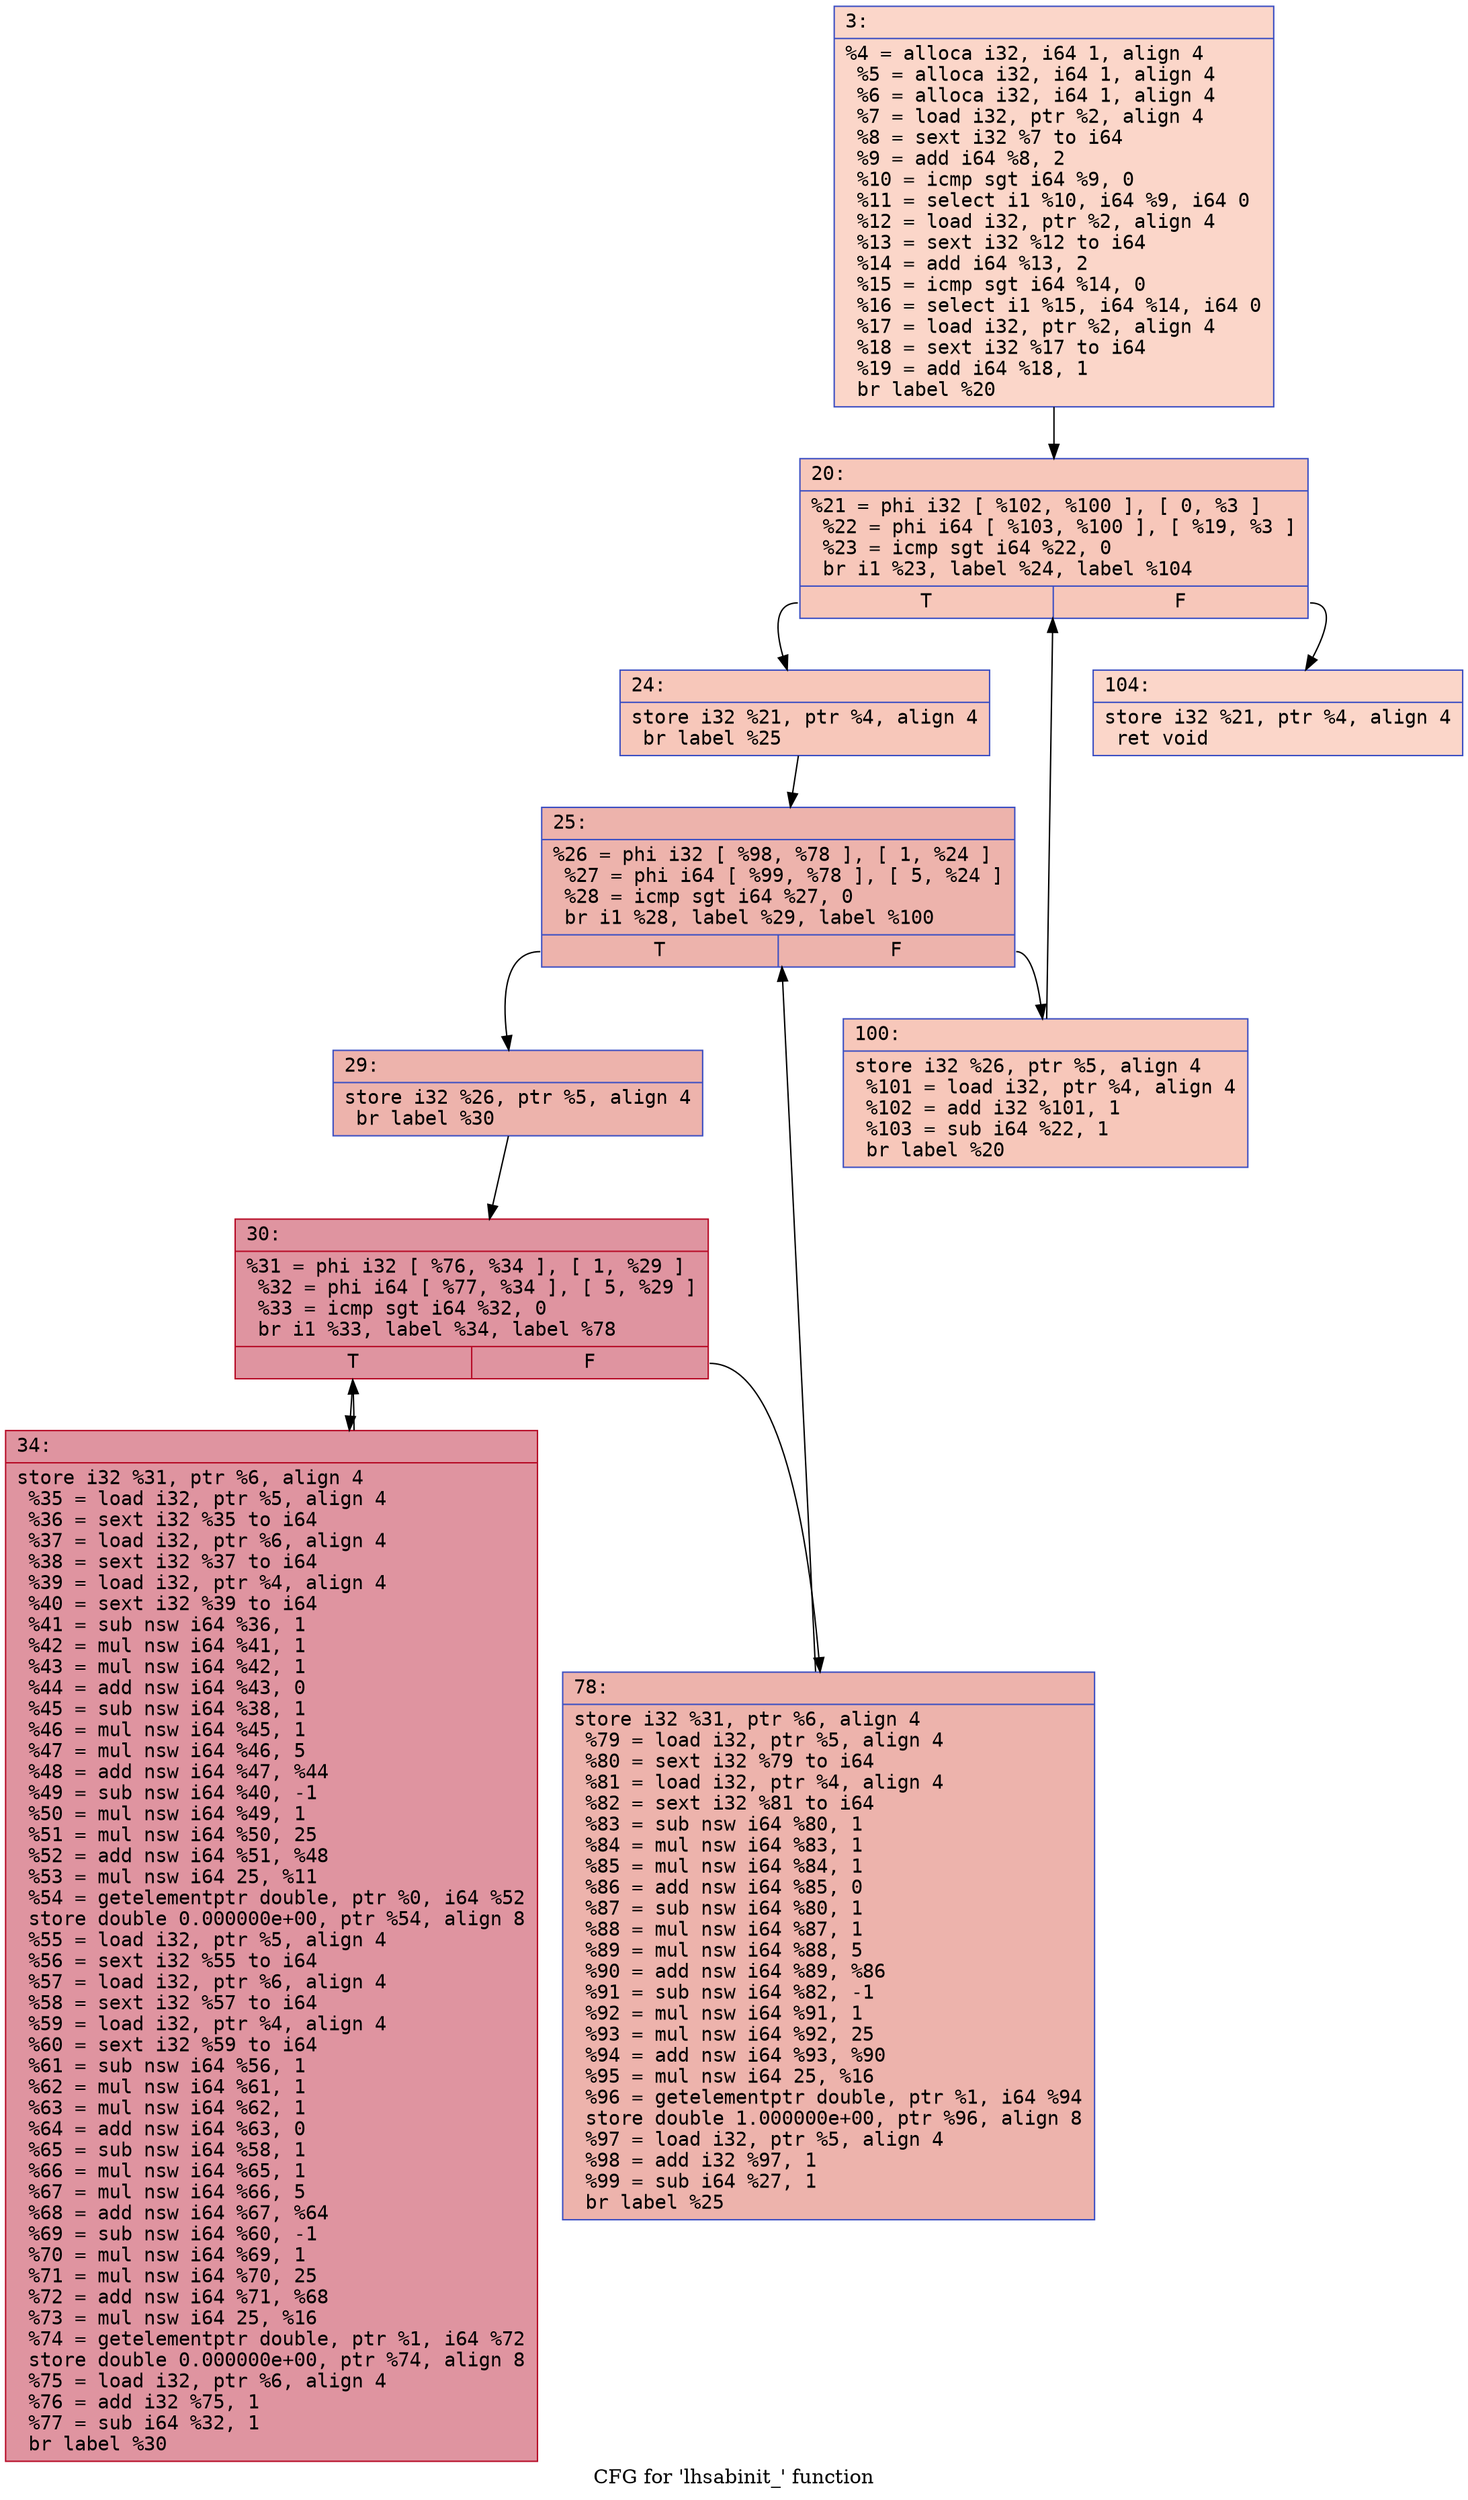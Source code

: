 digraph "CFG for 'lhsabinit_' function" {
	label="CFG for 'lhsabinit_' function";

	Node0x5577e7476180 [shape=record,color="#3d50c3ff", style=filled, fillcolor="#f6a38570" fontname="Courier",label="{3:\l|  %4 = alloca i32, i64 1, align 4\l  %5 = alloca i32, i64 1, align 4\l  %6 = alloca i32, i64 1, align 4\l  %7 = load i32, ptr %2, align 4\l  %8 = sext i32 %7 to i64\l  %9 = add i64 %8, 2\l  %10 = icmp sgt i64 %9, 0\l  %11 = select i1 %10, i64 %9, i64 0\l  %12 = load i32, ptr %2, align 4\l  %13 = sext i32 %12 to i64\l  %14 = add i64 %13, 2\l  %15 = icmp sgt i64 %14, 0\l  %16 = select i1 %15, i64 %14, i64 0\l  %17 = load i32, ptr %2, align 4\l  %18 = sext i32 %17 to i64\l  %19 = add i64 %18, 1\l  br label %20\l}"];
	Node0x5577e7476180 -> Node0x5577e7476a50[tooltip="3 -> 20\nProbability 100.00%" ];
	Node0x5577e7476a50 [shape=record,color="#3d50c3ff", style=filled, fillcolor="#ec7f6370" fontname="Courier",label="{20:\l|  %21 = phi i32 [ %102, %100 ], [ 0, %3 ]\l  %22 = phi i64 [ %103, %100 ], [ %19, %3 ]\l  %23 = icmp sgt i64 %22, 0\l  br i1 %23, label %24, label %104\l|{<s0>T|<s1>F}}"];
	Node0x5577e7476a50:s0 -> Node0x5577e7476d70[tooltip="20 -> 24\nProbability 96.88%" ];
	Node0x5577e7476a50:s1 -> Node0x5577e7476dc0[tooltip="20 -> 104\nProbability 3.12%" ];
	Node0x5577e7476d70 [shape=record,color="#3d50c3ff", style=filled, fillcolor="#ec7f6370" fontname="Courier",label="{24:\l|  store i32 %21, ptr %4, align 4\l  br label %25\l}"];
	Node0x5577e7476d70 -> Node0x5577e7476f60[tooltip="24 -> 25\nProbability 100.00%" ];
	Node0x5577e7476f60 [shape=record,color="#3d50c3ff", style=filled, fillcolor="#d6524470" fontname="Courier",label="{25:\l|  %26 = phi i32 [ %98, %78 ], [ 1, %24 ]\l  %27 = phi i64 [ %99, %78 ], [ 5, %24 ]\l  %28 = icmp sgt i64 %27, 0\l  br i1 %28, label %29, label %100\l|{<s0>T|<s1>F}}"];
	Node0x5577e7476f60:s0 -> Node0x5577e7477280[tooltip="25 -> 29\nProbability 96.88%" ];
	Node0x5577e7476f60:s1 -> Node0x5577e7476b10[tooltip="25 -> 100\nProbability 3.12%" ];
	Node0x5577e7477280 [shape=record,color="#3d50c3ff", style=filled, fillcolor="#d6524470" fontname="Courier",label="{29:\l|  store i32 %26, ptr %5, align 4\l  br label %30\l}"];
	Node0x5577e7477280 -> Node0x5577e7477420[tooltip="29 -> 30\nProbability 100.00%" ];
	Node0x5577e7477420 [shape=record,color="#b70d28ff", style=filled, fillcolor="#b70d2870" fontname="Courier",label="{30:\l|  %31 = phi i32 [ %76, %34 ], [ 1, %29 ]\l  %32 = phi i64 [ %77, %34 ], [ 5, %29 ]\l  %33 = icmp sgt i64 %32, 0\l  br i1 %33, label %34, label %78\l|{<s0>T|<s1>F}}"];
	Node0x5577e7477420:s0 -> Node0x5577e74774e0[tooltip="30 -> 34\nProbability 96.88%" ];
	Node0x5577e7477420:s1 -> Node0x5577e7477020[tooltip="30 -> 78\nProbability 3.12%" ];
	Node0x5577e74774e0 [shape=record,color="#b70d28ff", style=filled, fillcolor="#b70d2870" fontname="Courier",label="{34:\l|  store i32 %31, ptr %6, align 4\l  %35 = load i32, ptr %5, align 4\l  %36 = sext i32 %35 to i64\l  %37 = load i32, ptr %6, align 4\l  %38 = sext i32 %37 to i64\l  %39 = load i32, ptr %4, align 4\l  %40 = sext i32 %39 to i64\l  %41 = sub nsw i64 %36, 1\l  %42 = mul nsw i64 %41, 1\l  %43 = mul nsw i64 %42, 1\l  %44 = add nsw i64 %43, 0\l  %45 = sub nsw i64 %38, 1\l  %46 = mul nsw i64 %45, 1\l  %47 = mul nsw i64 %46, 5\l  %48 = add nsw i64 %47, %44\l  %49 = sub nsw i64 %40, -1\l  %50 = mul nsw i64 %49, 1\l  %51 = mul nsw i64 %50, 25\l  %52 = add nsw i64 %51, %48\l  %53 = mul nsw i64 25, %11\l  %54 = getelementptr double, ptr %0, i64 %52\l  store double 0.000000e+00, ptr %54, align 8\l  %55 = load i32, ptr %5, align 4\l  %56 = sext i32 %55 to i64\l  %57 = load i32, ptr %6, align 4\l  %58 = sext i32 %57 to i64\l  %59 = load i32, ptr %4, align 4\l  %60 = sext i32 %59 to i64\l  %61 = sub nsw i64 %56, 1\l  %62 = mul nsw i64 %61, 1\l  %63 = mul nsw i64 %62, 1\l  %64 = add nsw i64 %63, 0\l  %65 = sub nsw i64 %58, 1\l  %66 = mul nsw i64 %65, 1\l  %67 = mul nsw i64 %66, 5\l  %68 = add nsw i64 %67, %64\l  %69 = sub nsw i64 %60, -1\l  %70 = mul nsw i64 %69, 1\l  %71 = mul nsw i64 %70, 25\l  %72 = add nsw i64 %71, %68\l  %73 = mul nsw i64 25, %16\l  %74 = getelementptr double, ptr %1, i64 %72\l  store double 0.000000e+00, ptr %74, align 8\l  %75 = load i32, ptr %6, align 4\l  %76 = add i32 %75, 1\l  %77 = sub i64 %32, 1\l  br label %30\l}"];
	Node0x5577e74774e0 -> Node0x5577e7477420[tooltip="34 -> 30\nProbability 100.00%" ];
	Node0x5577e7477020 [shape=record,color="#3d50c3ff", style=filled, fillcolor="#d6524470" fontname="Courier",label="{78:\l|  store i32 %31, ptr %6, align 4\l  %79 = load i32, ptr %5, align 4\l  %80 = sext i32 %79 to i64\l  %81 = load i32, ptr %4, align 4\l  %82 = sext i32 %81 to i64\l  %83 = sub nsw i64 %80, 1\l  %84 = mul nsw i64 %83, 1\l  %85 = mul nsw i64 %84, 1\l  %86 = add nsw i64 %85, 0\l  %87 = sub nsw i64 %80, 1\l  %88 = mul nsw i64 %87, 1\l  %89 = mul nsw i64 %88, 5\l  %90 = add nsw i64 %89, %86\l  %91 = sub nsw i64 %82, -1\l  %92 = mul nsw i64 %91, 1\l  %93 = mul nsw i64 %92, 25\l  %94 = add nsw i64 %93, %90\l  %95 = mul nsw i64 25, %16\l  %96 = getelementptr double, ptr %1, i64 %94\l  store double 1.000000e+00, ptr %96, align 8\l  %97 = load i32, ptr %5, align 4\l  %98 = add i32 %97, 1\l  %99 = sub i64 %27, 1\l  br label %25\l}"];
	Node0x5577e7477020 -> Node0x5577e7476f60[tooltip="78 -> 25\nProbability 100.00%" ];
	Node0x5577e7476b10 [shape=record,color="#3d50c3ff", style=filled, fillcolor="#ec7f6370" fontname="Courier",label="{100:\l|  store i32 %26, ptr %5, align 4\l  %101 = load i32, ptr %4, align 4\l  %102 = add i32 %101, 1\l  %103 = sub i64 %22, 1\l  br label %20\l}"];
	Node0x5577e7476b10 -> Node0x5577e7476a50[tooltip="100 -> 20\nProbability 100.00%" ];
	Node0x5577e7476dc0 [shape=record,color="#3d50c3ff", style=filled, fillcolor="#f6a38570" fontname="Courier",label="{104:\l|  store i32 %21, ptr %4, align 4\l  ret void\l}"];
}
